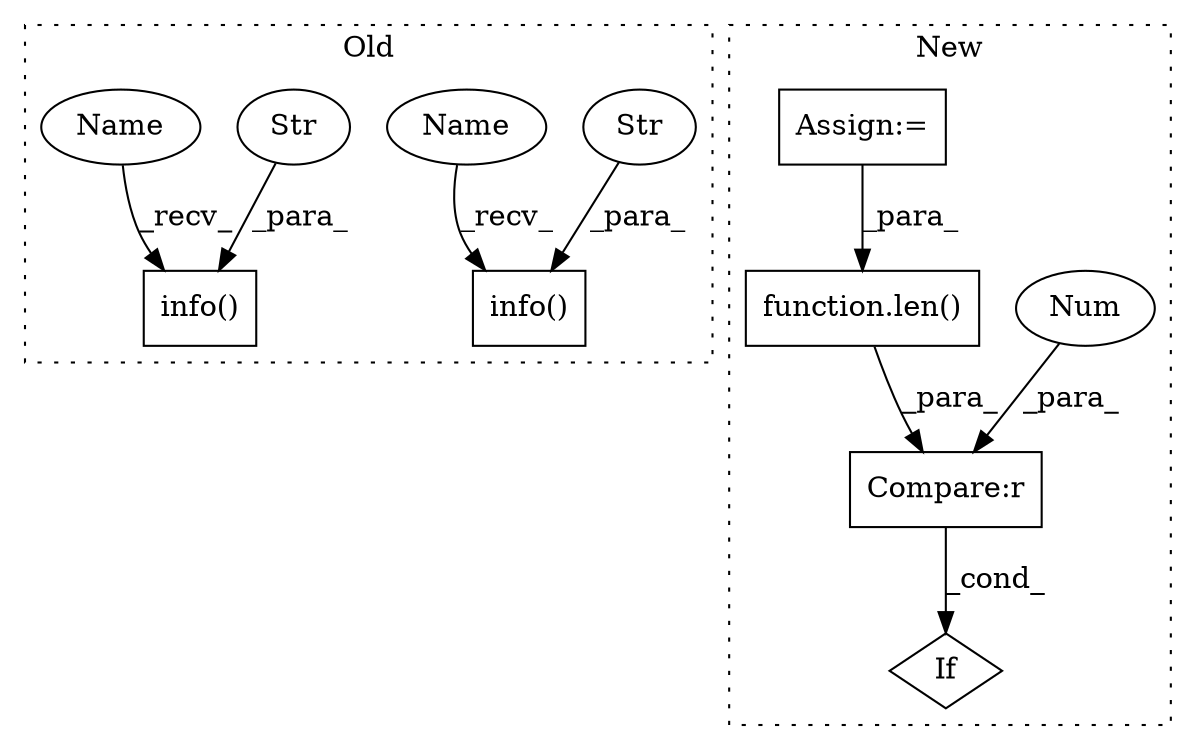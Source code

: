 digraph G {
subgraph cluster0 {
1 [label="info()" a="75" s="1735,1780" l="12,1" shape="box"];
3 [label="Str" a="66" s="1747" l="33" shape="ellipse"];
7 [label="info()" a="75" s="1794,1856" l="12,1" shape="box"];
8 [label="Str" a="66" s="1806" l="50" shape="ellipse"];
10 [label="Name" a="87" s="1794" l="6" shape="ellipse"];
11 [label="Name" a="87" s="1735" l="6" shape="ellipse"];
label = "Old";
style="dotted";
}
subgraph cluster1 {
2 [label="function.len()" a="75" s="1853,1866" l="4,1" shape="box"];
4 [label="If" a="96" s="1850" l="3" shape="diamond"];
5 [label="Compare:r" a="40" s="1853" l="18" shape="box"];
6 [label="Num" a="76" s="1870" l="1" shape="ellipse"];
9 [label="Assign:=" a="68" s="1699" l="3" shape="box"];
label = "New";
style="dotted";
}
2 -> 5 [label="_para_"];
3 -> 1 [label="_para_"];
5 -> 4 [label="_cond_"];
6 -> 5 [label="_para_"];
8 -> 7 [label="_para_"];
9 -> 2 [label="_para_"];
10 -> 7 [label="_recv_"];
11 -> 1 [label="_recv_"];
}